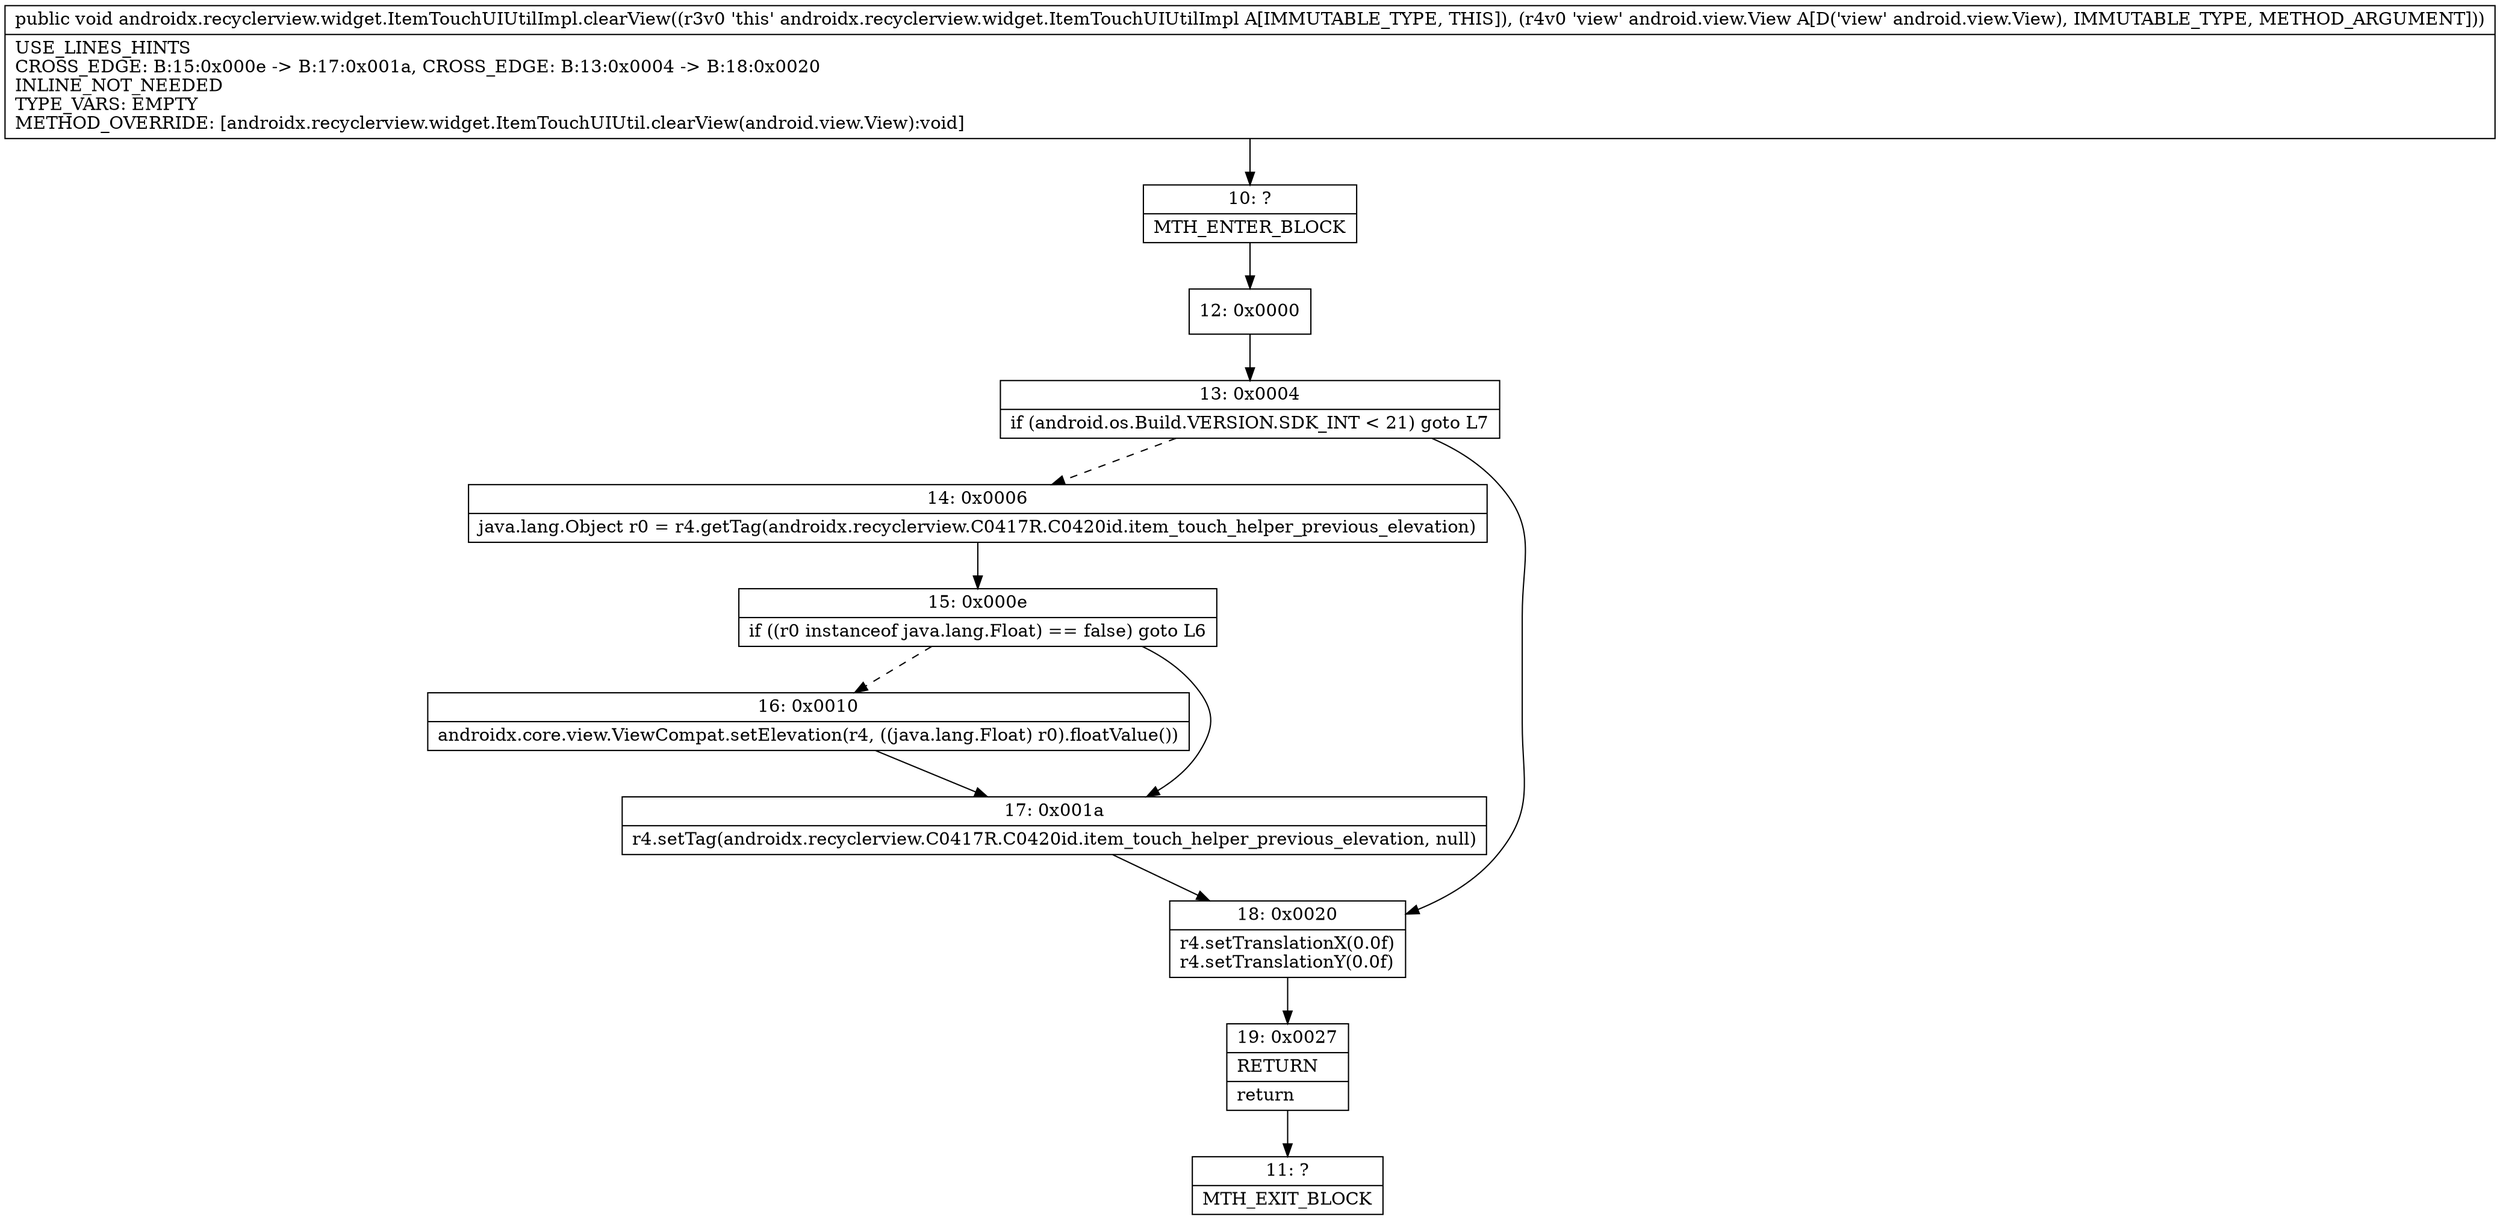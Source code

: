 digraph "CFG forandroidx.recyclerview.widget.ItemTouchUIUtilImpl.clearView(Landroid\/view\/View;)V" {
Node_10 [shape=record,label="{10\:\ ?|MTH_ENTER_BLOCK\l}"];
Node_12 [shape=record,label="{12\:\ 0x0000}"];
Node_13 [shape=record,label="{13\:\ 0x0004|if (android.os.Build.VERSION.SDK_INT \< 21) goto L7\l}"];
Node_14 [shape=record,label="{14\:\ 0x0006|java.lang.Object r0 = r4.getTag(androidx.recyclerview.C0417R.C0420id.item_touch_helper_previous_elevation)\l}"];
Node_15 [shape=record,label="{15\:\ 0x000e|if ((r0 instanceof java.lang.Float) == false) goto L6\l}"];
Node_16 [shape=record,label="{16\:\ 0x0010|androidx.core.view.ViewCompat.setElevation(r4, ((java.lang.Float) r0).floatValue())\l}"];
Node_17 [shape=record,label="{17\:\ 0x001a|r4.setTag(androidx.recyclerview.C0417R.C0420id.item_touch_helper_previous_elevation, null)\l}"];
Node_18 [shape=record,label="{18\:\ 0x0020|r4.setTranslationX(0.0f)\lr4.setTranslationY(0.0f)\l}"];
Node_19 [shape=record,label="{19\:\ 0x0027|RETURN\l|return\l}"];
Node_11 [shape=record,label="{11\:\ ?|MTH_EXIT_BLOCK\l}"];
MethodNode[shape=record,label="{public void androidx.recyclerview.widget.ItemTouchUIUtilImpl.clearView((r3v0 'this' androidx.recyclerview.widget.ItemTouchUIUtilImpl A[IMMUTABLE_TYPE, THIS]), (r4v0 'view' android.view.View A[D('view' android.view.View), IMMUTABLE_TYPE, METHOD_ARGUMENT]))  | USE_LINES_HINTS\lCROSS_EDGE: B:15:0x000e \-\> B:17:0x001a, CROSS_EDGE: B:13:0x0004 \-\> B:18:0x0020\lINLINE_NOT_NEEDED\lTYPE_VARS: EMPTY\lMETHOD_OVERRIDE: [androidx.recyclerview.widget.ItemTouchUIUtil.clearView(android.view.View):void]\l}"];
MethodNode -> Node_10;Node_10 -> Node_12;
Node_12 -> Node_13;
Node_13 -> Node_14[style=dashed];
Node_13 -> Node_18;
Node_14 -> Node_15;
Node_15 -> Node_16[style=dashed];
Node_15 -> Node_17;
Node_16 -> Node_17;
Node_17 -> Node_18;
Node_18 -> Node_19;
Node_19 -> Node_11;
}

